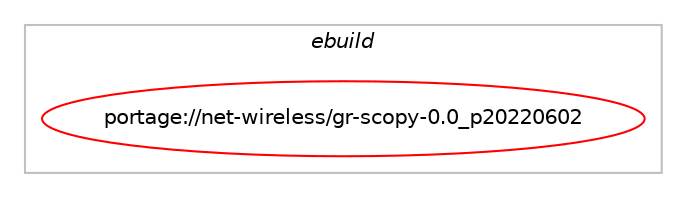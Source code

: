 digraph prolog {

# *************
# Graph options
# *************

newrank=true;
concentrate=true;
compound=true;
graph [rankdir=LR,fontname=Helvetica,fontsize=10,ranksep=1.5];#, ranksep=2.5, nodesep=0.2];
edge  [arrowhead=vee];
node  [fontname=Helvetica,fontsize=10];

# **********
# The ebuild
# **********

subgraph cluster_leftcol {
color=gray;
label=<<i>ebuild</i>>;
id [label="portage://net-wireless/gr-scopy-0.0_p20220602", color=red, width=4, href="../net-wireless/gr-scopy-0.0_p20220602.svg"];
}

# ****************
# The dependencies
# ****************

subgraph cluster_midcol {
color=gray;
label=<<i>dependencies</i>>;
subgraph cluster_compile {
fillcolor="#eeeeee";
style=filled;
label=<<i>compile</i>>;
# *** BEGIN UNKNOWN DEPENDENCY TYPE (TODO) ***
# id -> equal(use_conditional_group(positive,python_single_target_python3_10,portage://net-wireless/gr-scopy-0.0_p20220602,[package_dependency(portage://net-wireless/gr-scopy-0.0_p20220602,install,no,dev-lang,python,none,[,,],[slot(3.10)],[])]))
# *** END UNKNOWN DEPENDENCY TYPE (TODO) ***

# *** BEGIN UNKNOWN DEPENDENCY TYPE (TODO) ***
# id -> equal(use_conditional_group(positive,python_single_target_python3_11,portage://net-wireless/gr-scopy-0.0_p20220602,[package_dependency(portage://net-wireless/gr-scopy-0.0_p20220602,install,no,dev-lang,python,none,[,,],[slot(3.11)],[])]))
# *** END UNKNOWN DEPENDENCY TYPE (TODO) ***

# *** BEGIN UNKNOWN DEPENDENCY TYPE (TODO) ***
# id -> equal(use_conditional_group(positive,python_single_target_python3_12,portage://net-wireless/gr-scopy-0.0_p20220602,[package_dependency(portage://net-wireless/gr-scopy-0.0_p20220602,install,no,dev-lang,python,none,[,,],[slot(3.12)],[])]))
# *** END UNKNOWN DEPENDENCY TYPE (TODO) ***

# *** BEGIN UNKNOWN DEPENDENCY TYPE (TODO) ***
# id -> equal(package_dependency(portage://net-wireless/gr-scopy-0.0_p20220602,install,no,net-wireless,gnuradio,greaterequal,[3.9.0.0,,,3.9.0.0],any_same_slot,[use(enable(analog),none)]))
# *** END UNKNOWN DEPENDENCY TYPE (TODO) ***

# *** BEGIN UNKNOWN DEPENDENCY TYPE (TODO) ***
# id -> equal(package_dependency(portage://net-wireless/gr-scopy-0.0_p20220602,install,no,sci-libs,volk,none,[,,],any_same_slot,[]))
# *** END UNKNOWN DEPENDENCY TYPE (TODO) ***

}
subgraph cluster_compileandrun {
fillcolor="#eeeeee";
style=filled;
label=<<i>compile and run</i>>;
}
subgraph cluster_run {
fillcolor="#eeeeee";
style=filled;
label=<<i>run</i>>;
# *** BEGIN UNKNOWN DEPENDENCY TYPE (TODO) ***
# id -> equal(use_conditional_group(positive,python_single_target_python3_10,portage://net-wireless/gr-scopy-0.0_p20220602,[package_dependency(portage://net-wireless/gr-scopy-0.0_p20220602,run,no,dev-lang,python,none,[,,],[slot(3.10)],[])]))
# *** END UNKNOWN DEPENDENCY TYPE (TODO) ***

# *** BEGIN UNKNOWN DEPENDENCY TYPE (TODO) ***
# id -> equal(use_conditional_group(positive,python_single_target_python3_11,portage://net-wireless/gr-scopy-0.0_p20220602,[package_dependency(portage://net-wireless/gr-scopy-0.0_p20220602,run,no,dev-lang,python,none,[,,],[slot(3.11)],[])]))
# *** END UNKNOWN DEPENDENCY TYPE (TODO) ***

# *** BEGIN UNKNOWN DEPENDENCY TYPE (TODO) ***
# id -> equal(use_conditional_group(positive,python_single_target_python3_12,portage://net-wireless/gr-scopy-0.0_p20220602,[package_dependency(portage://net-wireless/gr-scopy-0.0_p20220602,run,no,dev-lang,python,none,[,,],[slot(3.12)],[])]))
# *** END UNKNOWN DEPENDENCY TYPE (TODO) ***

# *** BEGIN UNKNOWN DEPENDENCY TYPE (TODO) ***
# id -> equal(package_dependency(portage://net-wireless/gr-scopy-0.0_p20220602,run,no,net-wireless,gnuradio,greaterequal,[3.9.0.0,,,3.9.0.0],any_same_slot,[use(enable(analog),none)]))
# *** END UNKNOWN DEPENDENCY TYPE (TODO) ***

# *** BEGIN UNKNOWN DEPENDENCY TYPE (TODO) ***
# id -> equal(package_dependency(portage://net-wireless/gr-scopy-0.0_p20220602,run,no,sci-libs,volk,none,[,,],any_same_slot,[]))
# *** END UNKNOWN DEPENDENCY TYPE (TODO) ***

}
}

# **************
# The candidates
# **************

subgraph cluster_choices {
rank=same;
color=gray;
label=<<i>candidates</i>>;

}

}
